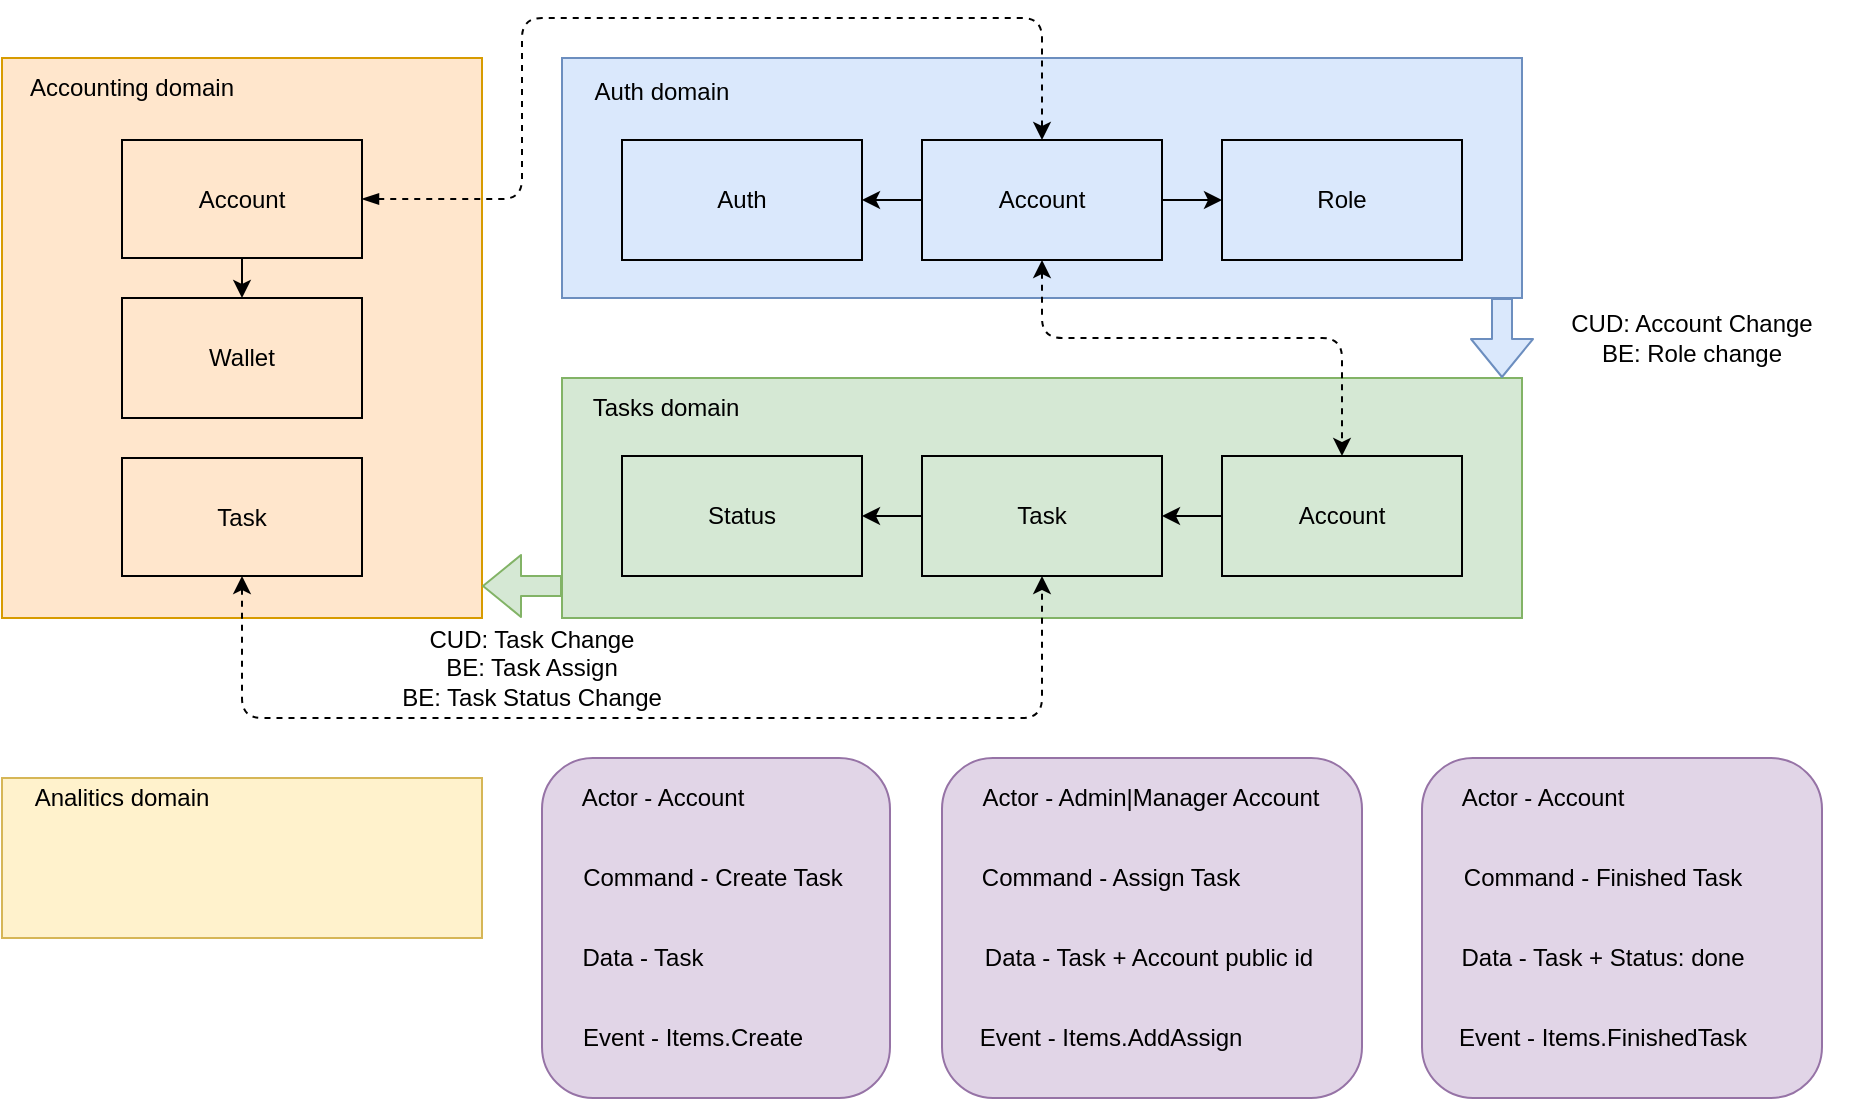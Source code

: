 <mxfile version="14.4.8" type="device"><diagram id="ycTi7ayZd_dlS-MbJdiy" name="Page-1"><mxGraphModel dx="2521" dy="979" grid="1" gridSize="10" guides="1" tooltips="1" connect="1" arrows="1" fold="1" page="1" pageScale="1" pageWidth="827" pageHeight="1169" math="0" shadow="0"><root><mxCell id="0"/><mxCell id="1" parent="0"/><mxCell id="AXKI7o3iI18HscO50-tV-69" value="" style="rounded=1;whiteSpace=wrap;html=1;strokeColor=#9673a6;fillColor=#e1d5e7;" vertex="1" parent="1"><mxGeometry x="590" y="390" width="200" height="170" as="geometry"/></mxCell><mxCell id="AXKI7o3iI18HscO50-tV-68" value="" style="rounded=1;whiteSpace=wrap;html=1;strokeColor=#9673a6;fillColor=#e1d5e7;" vertex="1" parent="1"><mxGeometry x="350" y="390" width="210" height="170" as="geometry"/></mxCell><mxCell id="AXKI7o3iI18HscO50-tV-67" value="" style="rounded=1;whiteSpace=wrap;html=1;strokeColor=#9673a6;fillColor=#e1d5e7;" vertex="1" parent="1"><mxGeometry x="150" y="390" width="174" height="170" as="geometry"/></mxCell><mxCell id="AXKI7o3iI18HscO50-tV-4" value="" style="whiteSpace=wrap;html=1;imageAspect=0;fillColor=#dae8fc;strokeColor=#6c8ebf;" vertex="1" parent="1"><mxGeometry x="160" y="40" width="480" height="120" as="geometry"/></mxCell><mxCell id="AXKI7o3iI18HscO50-tV-28" value="" style="edgeStyle=orthogonalEdgeStyle;rounded=0;orthogonalLoop=1;jettySize=auto;html=1;" edge="1" parent="1" source="AXKI7o3iI18HscO50-tV-5" target="AXKI7o3iI18HscO50-tV-27"><mxGeometry relative="1" as="geometry"/></mxCell><mxCell id="AXKI7o3iI18HscO50-tV-29" value="" style="edgeStyle=orthogonalEdgeStyle;rounded=0;orthogonalLoop=1;jettySize=auto;html=1;" edge="1" parent="1" source="AXKI7o3iI18HscO50-tV-5" target="AXKI7o3iI18HscO50-tV-6"><mxGeometry relative="1" as="geometry"/></mxCell><mxCell id="AXKI7o3iI18HscO50-tV-5" value="Account" style="rounded=0;whiteSpace=wrap;html=1;fillColor=none;" vertex="1" parent="1"><mxGeometry x="340" y="81" width="120" height="60" as="geometry"/></mxCell><mxCell id="AXKI7o3iI18HscO50-tV-6" value="Role" style="rounded=0;whiteSpace=wrap;html=1;fillColor=none;" vertex="1" parent="1"><mxGeometry x="490" y="81" width="120" height="60" as="geometry"/></mxCell><mxCell id="AXKI7o3iI18HscO50-tV-7" value="" style="rounded=0;whiteSpace=wrap;html=1;fillColor=#d5e8d4;strokeColor=#82b366;" vertex="1" parent="1"><mxGeometry x="160" y="200" width="480" height="120" as="geometry"/></mxCell><mxCell id="AXKI7o3iI18HscO50-tV-32" value="" style="edgeStyle=orthogonalEdgeStyle;rounded=0;orthogonalLoop=1;jettySize=auto;html=1;" edge="1" parent="1" source="AXKI7o3iI18HscO50-tV-8" target="AXKI7o3iI18HscO50-tV-9"><mxGeometry relative="1" as="geometry"/></mxCell><mxCell id="AXKI7o3iI18HscO50-tV-8" value="Account" style="rounded=0;whiteSpace=wrap;html=1;fillColor=none;" vertex="1" parent="1"><mxGeometry x="490" y="239" width="120" height="60" as="geometry"/></mxCell><mxCell id="AXKI7o3iI18HscO50-tV-33" value="" style="edgeStyle=orthogonalEdgeStyle;rounded=0;orthogonalLoop=1;jettySize=auto;html=1;" edge="1" parent="1" source="AXKI7o3iI18HscO50-tV-9" target="AXKI7o3iI18HscO50-tV-31"><mxGeometry relative="1" as="geometry"/></mxCell><mxCell id="AXKI7o3iI18HscO50-tV-9" value="Task" style="rounded=0;whiteSpace=wrap;html=1;fillColor=none;" vertex="1" parent="1"><mxGeometry x="340" y="239" width="120" height="60" as="geometry"/></mxCell><mxCell id="AXKI7o3iI18HscO50-tV-10" value="Actor - Account" style="text;html=1;align=center;verticalAlign=middle;resizable=0;points=[];autosize=1;" vertex="1" parent="1"><mxGeometry x="160" y="400" width="100" height="20" as="geometry"/></mxCell><mxCell id="AXKI7o3iI18HscO50-tV-11" value="Command - Create Task" style="text;html=1;align=center;verticalAlign=middle;resizable=0;points=[];autosize=1;" vertex="1" parent="1"><mxGeometry x="160" y="440" width="150" height="20" as="geometry"/></mxCell><mxCell id="AXKI7o3iI18HscO50-tV-12" value="Data - Task" style="text;html=1;align=center;verticalAlign=middle;resizable=0;points=[];autosize=1;" vertex="1" parent="1"><mxGeometry x="160" y="480" width="80" height="20" as="geometry"/></mxCell><mxCell id="AXKI7o3iI18HscO50-tV-13" value="Event - Items.Create" style="text;html=1;align=center;verticalAlign=middle;resizable=0;points=[];autosize=1;" vertex="1" parent="1"><mxGeometry x="160" y="520" width="130" height="20" as="geometry"/></mxCell><mxCell id="AXKI7o3iI18HscO50-tV-14" value="Actor - Admin|Manager Account" style="text;html=1;align=center;verticalAlign=middle;resizable=0;points=[];autosize=1;" vertex="1" parent="1"><mxGeometry x="364" y="400" width="180" height="20" as="geometry"/></mxCell><mxCell id="AXKI7o3iI18HscO50-tV-15" value="Command - Assign Task" style="text;html=1;align=center;verticalAlign=middle;resizable=0;points=[];autosize=1;" vertex="1" parent="1"><mxGeometry x="364" y="440" width="140" height="20" as="geometry"/></mxCell><mxCell id="AXKI7o3iI18HscO50-tV-16" value="Data - Task + Account public id" style="text;html=1;align=center;verticalAlign=middle;resizable=0;points=[];autosize=1;" vertex="1" parent="1"><mxGeometry x="363" y="480" width="180" height="20" as="geometry"/></mxCell><mxCell id="AXKI7o3iI18HscO50-tV-17" value="Event - Items.AddAssign" style="text;html=1;align=center;verticalAlign=middle;resizable=0;points=[];autosize=1;" vertex="1" parent="1"><mxGeometry x="359" y="520" width="150" height="20" as="geometry"/></mxCell><mxCell id="AXKI7o3iI18HscO50-tV-23" value="Actor - Account" style="text;html=1;align=center;verticalAlign=middle;resizable=0;points=[];autosize=1;" vertex="1" parent="1"><mxGeometry x="600" y="400" width="100" height="20" as="geometry"/></mxCell><mxCell id="AXKI7o3iI18HscO50-tV-24" value="Command - Finished Task" style="text;html=1;align=center;verticalAlign=middle;resizable=0;points=[];autosize=1;" vertex="1" parent="1"><mxGeometry x="605" y="440" width="150" height="20" as="geometry"/></mxCell><mxCell id="AXKI7o3iI18HscO50-tV-25" value="Data - Task + Status: done" style="text;html=1;align=center;verticalAlign=middle;resizable=0;points=[];autosize=1;" vertex="1" parent="1"><mxGeometry x="600" y="480" width="160" height="20" as="geometry"/></mxCell><mxCell id="AXKI7o3iI18HscO50-tV-26" value="Event - Items.FinishedTask" style="text;html=1;align=center;verticalAlign=middle;resizable=0;points=[];autosize=1;" vertex="1" parent="1"><mxGeometry x="600" y="520" width="160" height="20" as="geometry"/></mxCell><mxCell id="AXKI7o3iI18HscO50-tV-27" value="Auth" style="rounded=0;whiteSpace=wrap;html=1;fillColor=none;" vertex="1" parent="1"><mxGeometry x="190" y="81" width="120" height="60" as="geometry"/></mxCell><mxCell id="AXKI7o3iI18HscO50-tV-30" value="Auth domain" style="text;html=1;strokeColor=none;fillColor=none;align=center;verticalAlign=middle;whiteSpace=wrap;rounded=0;" vertex="1" parent="1"><mxGeometry x="170" y="47" width="80" height="20" as="geometry"/></mxCell><mxCell id="AXKI7o3iI18HscO50-tV-31" value="Status" style="rounded=0;whiteSpace=wrap;html=1;fillColor=none;" vertex="1" parent="1"><mxGeometry x="190" y="239" width="120" height="60" as="geometry"/></mxCell><mxCell id="AXKI7o3iI18HscO50-tV-38" value="Tasks domain" style="text;html=1;strokeColor=none;fillColor=none;align=center;verticalAlign=middle;whiteSpace=wrap;rounded=0;" vertex="1" parent="1"><mxGeometry x="162" y="205" width="100" height="20" as="geometry"/></mxCell><mxCell id="AXKI7o3iI18HscO50-tV-39" value="" style="rounded=0;whiteSpace=wrap;html=1;strokeColor=#d79b00;fillColor=#ffe6cc;" vertex="1" parent="1"><mxGeometry x="-120" y="40" width="240" height="280" as="geometry"/></mxCell><mxCell id="AXKI7o3iI18HscO50-tV-40" value="Accounting domain" style="text;html=1;strokeColor=none;fillColor=none;align=center;verticalAlign=middle;whiteSpace=wrap;rounded=0;" vertex="1" parent="1"><mxGeometry x="-120" y="45" width="130" height="20" as="geometry"/></mxCell><mxCell id="AXKI7o3iI18HscO50-tV-44" style="edgeStyle=orthogonalEdgeStyle;rounded=1;orthogonalLoop=1;jettySize=auto;html=1;entryX=0.5;entryY=0;entryDx=0;entryDy=0;dashed=1;startArrow=blockThin;startFill=1;" edge="1" parent="1" source="AXKI7o3iI18HscO50-tV-41" target="AXKI7o3iI18HscO50-tV-5"><mxGeometry relative="1" as="geometry"><Array as="points"><mxPoint x="140" y="111"/><mxPoint x="140" y="20"/><mxPoint x="400" y="20"/></Array></mxGeometry></mxCell><mxCell id="AXKI7o3iI18HscO50-tV-55" value="" style="edgeStyle=orthogonalEdgeStyle;rounded=1;orthogonalLoop=1;jettySize=auto;html=1;startArrow=none;startFill=0;" edge="1" parent="1" source="AXKI7o3iI18HscO50-tV-41"><mxGeometry relative="1" as="geometry"><mxPoint y="160" as="targetPoint"/></mxGeometry></mxCell><mxCell id="AXKI7o3iI18HscO50-tV-41" value="Account" style="rounded=0;whiteSpace=wrap;html=1;strokeColor=#000000;fillColor=none;" vertex="1" parent="1"><mxGeometry x="-60" y="81" width="120" height="59" as="geometry"/></mxCell><mxCell id="AXKI7o3iI18HscO50-tV-42" value="Wallet" style="rounded=0;whiteSpace=wrap;html=1;strokeColor=#000000;fillColor=none;" vertex="1" parent="1"><mxGeometry x="-60" y="160" width="120" height="60" as="geometry"/></mxCell><mxCell id="AXKI7o3iI18HscO50-tV-57" style="edgeStyle=orthogonalEdgeStyle;rounded=1;orthogonalLoop=1;jettySize=auto;html=1;entryX=0.5;entryY=1;entryDx=0;entryDy=0;startArrow=classic;startFill=1;dashed=1;" edge="1" parent="1" source="AXKI7o3iI18HscO50-tV-43" target="AXKI7o3iI18HscO50-tV-9"><mxGeometry relative="1" as="geometry"><Array as="points"><mxPoint y="370"/><mxPoint x="400" y="370"/></Array></mxGeometry></mxCell><mxCell id="AXKI7o3iI18HscO50-tV-43" value="Task" style="rounded=0;whiteSpace=wrap;html=1;strokeColor=#000000;fillColor=none;" vertex="1" parent="1"><mxGeometry x="-60" y="240" width="120" height="59" as="geometry"/></mxCell><mxCell id="AXKI7o3iI18HscO50-tV-58" value="" style="rounded=0;whiteSpace=wrap;html=1;strokeColor=#d6b656;fillColor=#fff2cc;" vertex="1" parent="1"><mxGeometry x="-120" y="400" width="240" height="80" as="geometry"/></mxCell><mxCell id="AXKI7o3iI18HscO50-tV-59" value="Analitics domain" style="text;html=1;strokeColor=none;fillColor=none;align=center;verticalAlign=middle;whiteSpace=wrap;rounded=0;" vertex="1" parent="1"><mxGeometry x="-120" y="400" width="120" height="20" as="geometry"/></mxCell><mxCell id="AXKI7o3iI18HscO50-tV-60" value="CUD: Account Change&lt;br&gt;BE: Role change" style="text;html=1;strokeColor=none;fillColor=none;align=center;verticalAlign=middle;whiteSpace=wrap;rounded=0;" vertex="1" parent="1"><mxGeometry x="640" y="170" width="170" height="20" as="geometry"/></mxCell><mxCell id="AXKI7o3iI18HscO50-tV-61" value="" style="shape=flexArrow;endArrow=classic;html=1;fillColor=#dae8fc;strokeColor=#6c8ebf;" edge="1" parent="1"><mxGeometry width="50" height="50" relative="1" as="geometry"><mxPoint x="630" y="160" as="sourcePoint"/><mxPoint x="630" y="200" as="targetPoint"/></mxGeometry></mxCell><mxCell id="AXKI7o3iI18HscO50-tV-62" value="" style="shape=flexArrow;endArrow=classic;html=1;fillColor=#d5e8d4;strokeColor=#82b366;" edge="1" parent="1"><mxGeometry width="50" height="50" relative="1" as="geometry"><mxPoint x="160" y="304" as="sourcePoint"/><mxPoint x="120" y="304" as="targetPoint"/></mxGeometry></mxCell><mxCell id="AXKI7o3iI18HscO50-tV-63" value="CUD: Task Change&lt;br&gt;BE: Task Assign&lt;br&gt;BE: Task Status Change" style="text;html=1;strokeColor=none;fillColor=none;align=center;verticalAlign=middle;whiteSpace=wrap;rounded=0;" vertex="1" parent="1"><mxGeometry x="60" y="335" width="170" height="20" as="geometry"/></mxCell><mxCell id="AXKI7o3iI18HscO50-tV-66" value="" style="edgeStyle=orthogonalEdgeStyle;rounded=1;orthogonalLoop=1;jettySize=auto;html=1;startArrow=classic;startFill=1;entryX=0.5;entryY=0;entryDx=0;entryDy=0;dashed=1;" edge="1" parent="1" source="AXKI7o3iI18HscO50-tV-5" target="AXKI7o3iI18HscO50-tV-8"><mxGeometry relative="1" as="geometry"><Array as="points"><mxPoint x="400" y="180"/><mxPoint x="550" y="180"/></Array></mxGeometry></mxCell></root></mxGraphModel></diagram></mxfile>